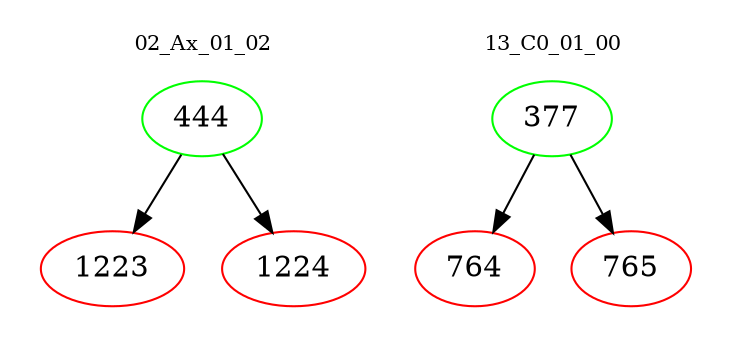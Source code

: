 digraph{
subgraph cluster_0 {
color = white
label = "02_Ax_01_02";
fontsize=10;
T0_444 [label="444", color="green"]
T0_444 -> T0_1223 [color="black"]
T0_1223 [label="1223", color="red"]
T0_444 -> T0_1224 [color="black"]
T0_1224 [label="1224", color="red"]
}
subgraph cluster_1 {
color = white
label = "13_C0_01_00";
fontsize=10;
T1_377 [label="377", color="green"]
T1_377 -> T1_764 [color="black"]
T1_764 [label="764", color="red"]
T1_377 -> T1_765 [color="black"]
T1_765 [label="765", color="red"]
}
}
